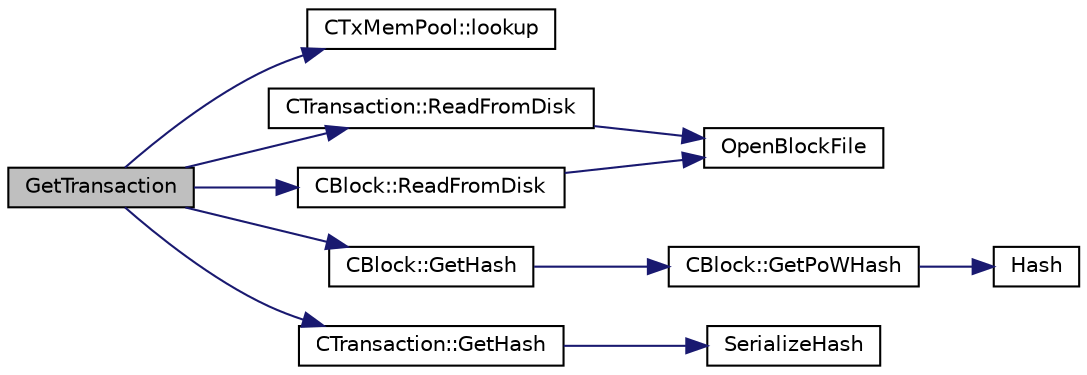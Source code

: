 digraph "GetTransaction"
{
  edge [fontname="Helvetica",fontsize="10",labelfontname="Helvetica",labelfontsize="10"];
  node [fontname="Helvetica",fontsize="10",shape=record];
  rankdir="LR";
  Node174 [label="GetTransaction",height=0.2,width=0.4,color="black", fillcolor="grey75", style="filled", fontcolor="black"];
  Node174 -> Node175 [color="midnightblue",fontsize="10",style="solid",fontname="Helvetica"];
  Node175 [label="CTxMemPool::lookup",height=0.2,width=0.4,color="black", fillcolor="white", style="filled",URL="$class_c_tx_mem_pool.html#ad6d9966cdeb4b6586f7186e709b4e77e"];
  Node174 -> Node176 [color="midnightblue",fontsize="10",style="solid",fontname="Helvetica"];
  Node176 [label="CTransaction::ReadFromDisk",height=0.2,width=0.4,color="black", fillcolor="white", style="filled",URL="$class_c_transaction.html#ad9d526afecbd816c385343f60c5352fd"];
  Node176 -> Node177 [color="midnightblue",fontsize="10",style="solid",fontname="Helvetica"];
  Node177 [label="OpenBlockFile",height=0.2,width=0.4,color="black", fillcolor="white", style="filled",URL="$main_8h.html#acaa494f20aefb99c5f5f9022a97d0040"];
  Node174 -> Node178 [color="midnightblue",fontsize="10",style="solid",fontname="Helvetica"];
  Node178 [label="CBlock::ReadFromDisk",height=0.2,width=0.4,color="black", fillcolor="white", style="filled",URL="$class_c_block.html#a77a1b1e9902e1e557d762f5a5f325cd8"];
  Node178 -> Node177 [color="midnightblue",fontsize="10",style="solid",fontname="Helvetica"];
  Node174 -> Node179 [color="midnightblue",fontsize="10",style="solid",fontname="Helvetica"];
  Node179 [label="CBlock::GetHash",height=0.2,width=0.4,color="black", fillcolor="white", style="filled",URL="$class_c_block.html#a681acf1fa72ec2ed6c83ea5afc14e0f3"];
  Node179 -> Node180 [color="midnightblue",fontsize="10",style="solid",fontname="Helvetica"];
  Node180 [label="CBlock::GetPoWHash",height=0.2,width=0.4,color="black", fillcolor="white", style="filled",URL="$class_c_block.html#af203beb528a62ec30b0453cf5d860044"];
  Node180 -> Node181 [color="midnightblue",fontsize="10",style="solid",fontname="Helvetica"];
  Node181 [label="Hash",height=0.2,width=0.4,color="black", fillcolor="white", style="filled",URL="$hash_8h.html#ab3f6c437460137530d86e09c2c102e99"];
  Node174 -> Node182 [color="midnightblue",fontsize="10",style="solid",fontname="Helvetica"];
  Node182 [label="CTransaction::GetHash",height=0.2,width=0.4,color="black", fillcolor="white", style="filled",URL="$class_c_transaction.html#a0b46d80e82ca324e82c2ce3fc1492bfa"];
  Node182 -> Node183 [color="midnightblue",fontsize="10",style="solid",fontname="Helvetica"];
  Node183 [label="SerializeHash",height=0.2,width=0.4,color="black", fillcolor="white", style="filled",URL="$hash_8h.html#a6de694e43f17c62025c6883965b65e63"];
}
